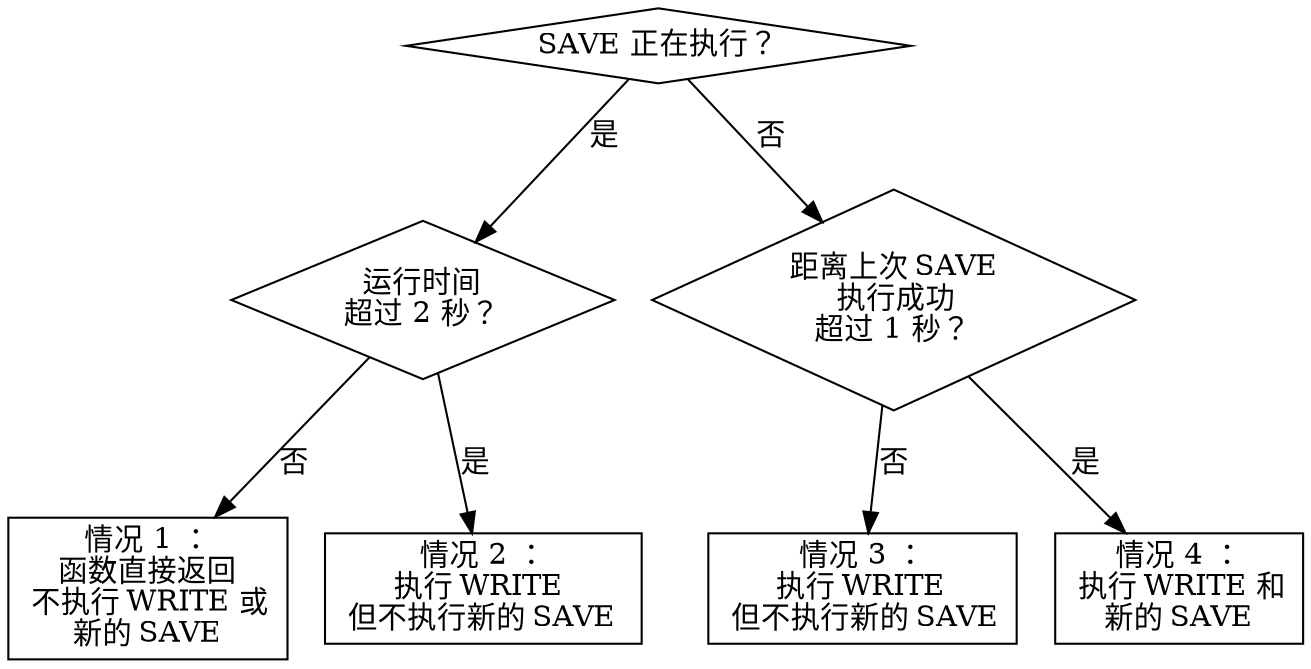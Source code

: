 digraph flush {

    node [shape = record];

    SAVE_running_choice [label = "SAVE 正在执行？", shape = diamond];

    over_2_second_choice [label = "运行时间\n超过 2 秒？", shape = diamond];

    not_over_2_second [label = "情况 1 ：\n函数直接返回\n 不执行 WRITE 或\n新的 SAVE"];

    over_2_second [label = "情况 2 ：\n执行 WRITE \n 但不执行新的 SAVE \n"];

    SAVE_running_choice -> over_2_second_choice [label = "是"];

    over_2_second_choice -> not_over_2_second [label = "否"];

    over_2_second_choice -> over_2_second [label = "是"];

    finish_over_2_second [label = "距离上次 SAVE\n 执行成功\n超过 1 秒？", shape = diamond];

    no [label = "情况 3 ：\n 执行 WRITE \n 但不执行新的 SAVE "];

    yes [label = "情况 4 ：\n 执行 WRITE 和\n新的 SAVE\n"];

    SAVE_running_choice -> finish_over_2_second [label = "否"];

    finish_over_2_second -> yes [label = "是"];

    finish_over_2_second -> no [label = "否"];

}
